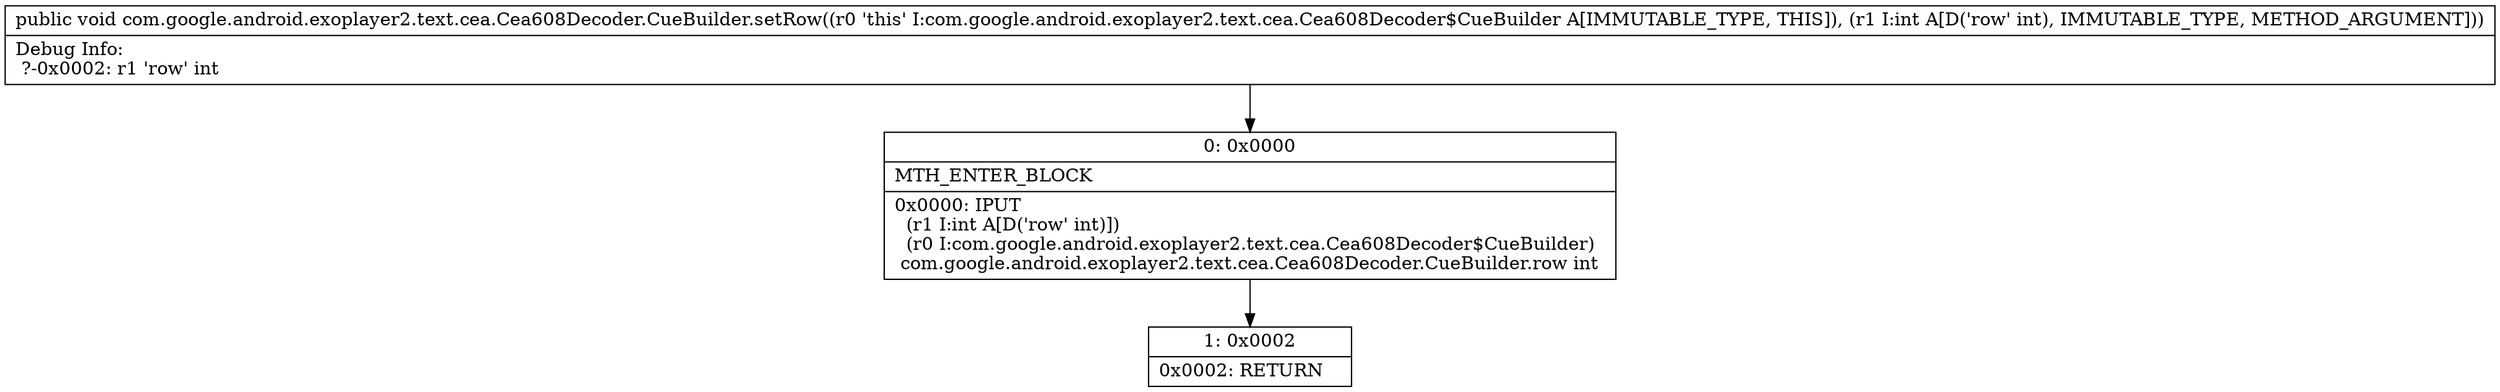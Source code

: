 digraph "CFG forcom.google.android.exoplayer2.text.cea.Cea608Decoder.CueBuilder.setRow(I)V" {
Node_0 [shape=record,label="{0\:\ 0x0000|MTH_ENTER_BLOCK\l|0x0000: IPUT  \l  (r1 I:int A[D('row' int)])\l  (r0 I:com.google.android.exoplayer2.text.cea.Cea608Decoder$CueBuilder)\l com.google.android.exoplayer2.text.cea.Cea608Decoder.CueBuilder.row int \l}"];
Node_1 [shape=record,label="{1\:\ 0x0002|0x0002: RETURN   \l}"];
MethodNode[shape=record,label="{public void com.google.android.exoplayer2.text.cea.Cea608Decoder.CueBuilder.setRow((r0 'this' I:com.google.android.exoplayer2.text.cea.Cea608Decoder$CueBuilder A[IMMUTABLE_TYPE, THIS]), (r1 I:int A[D('row' int), IMMUTABLE_TYPE, METHOD_ARGUMENT]))  | Debug Info:\l  ?\-0x0002: r1 'row' int\l}"];
MethodNode -> Node_0;
Node_0 -> Node_1;
}


